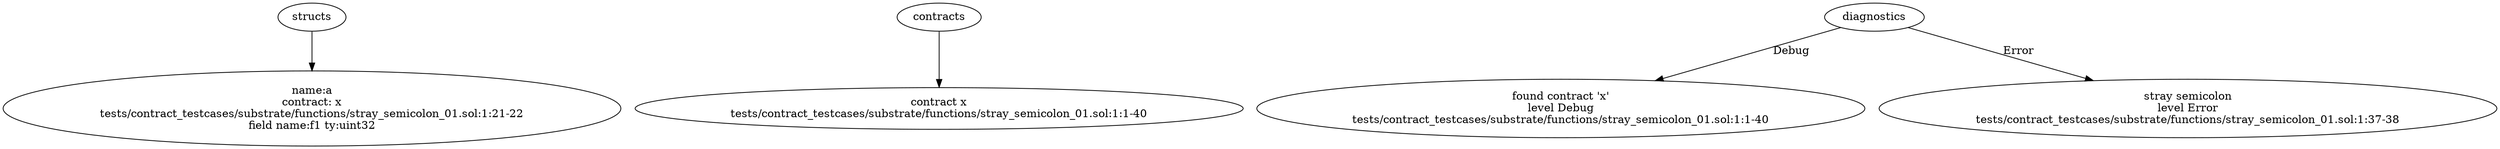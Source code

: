 strict digraph "tests/contract_testcases/substrate/functions/stray_semicolon_01.sol" {
	a [label="name:a\ncontract: x\ntests/contract_testcases/substrate/functions/stray_semicolon_01.sol:1:21-22\nfield name:f1 ty:uint32"]
	contract [label="contract x\ntests/contract_testcases/substrate/functions/stray_semicolon_01.sol:1:1-40"]
	diagnostic [label="found contract 'x'\nlevel Debug\ntests/contract_testcases/substrate/functions/stray_semicolon_01.sol:1:1-40"]
	diagnostic_7 [label="stray semicolon\nlevel Error\ntests/contract_testcases/substrate/functions/stray_semicolon_01.sol:1:37-38"]
	structs -> a
	contracts -> contract
	diagnostics -> diagnostic [label="Debug"]
	diagnostics -> diagnostic_7 [label="Error"]
}
